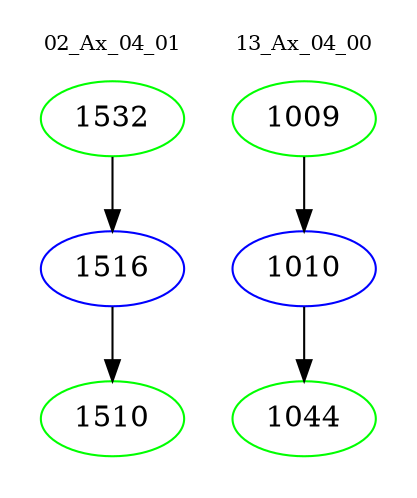 digraph{
subgraph cluster_0 {
color = white
label = "02_Ax_04_01";
fontsize=10;
T0_1532 [label="1532", color="green"]
T0_1532 -> T0_1516 [color="black"]
T0_1516 [label="1516", color="blue"]
T0_1516 -> T0_1510 [color="black"]
T0_1510 [label="1510", color="green"]
}
subgraph cluster_1 {
color = white
label = "13_Ax_04_00";
fontsize=10;
T1_1009 [label="1009", color="green"]
T1_1009 -> T1_1010 [color="black"]
T1_1010 [label="1010", color="blue"]
T1_1010 -> T1_1044 [color="black"]
T1_1044 [label="1044", color="green"]
}
}
